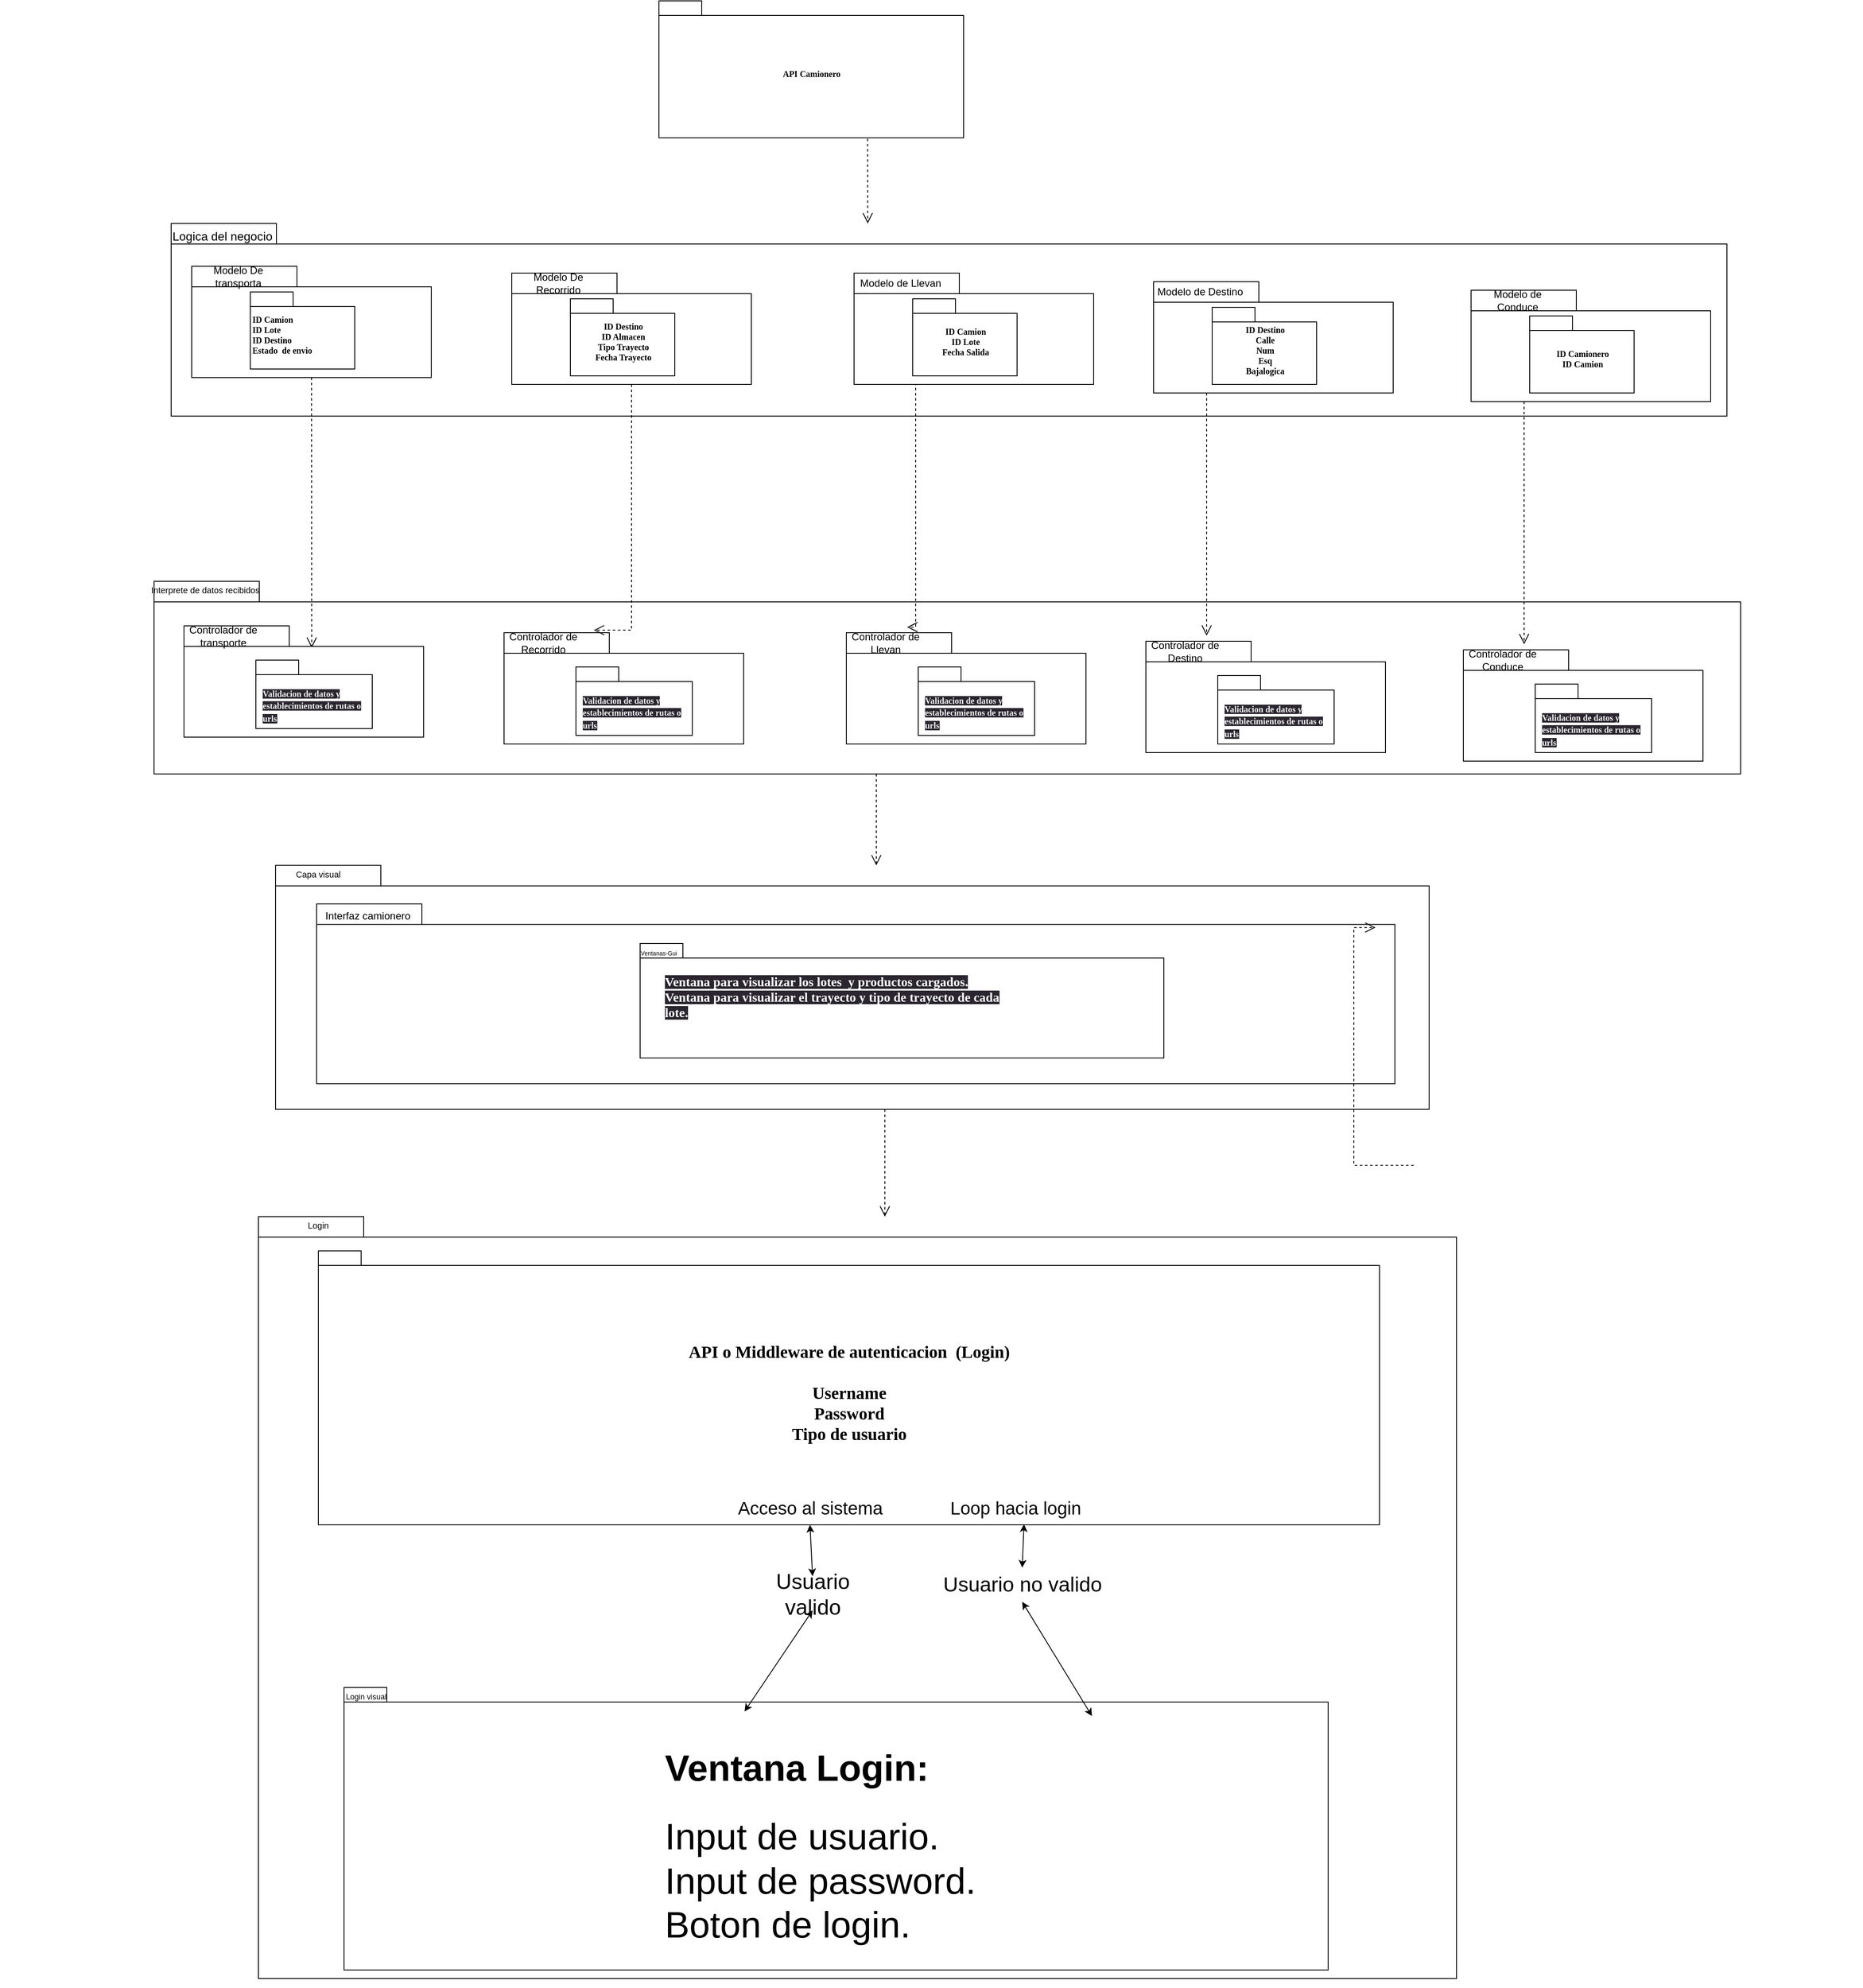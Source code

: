 <mxfile version="21.7.5" type="device">
  <diagram name="Página-1" id="024lwPAe5Bx0z_39xlem">
    <mxGraphModel dx="-41" dy="1840" grid="1" gridSize="10" guides="1" tooltips="1" connect="1" arrows="1" fold="1" page="1" pageScale="1" pageWidth="827" pageHeight="1169" math="0" shadow="0">
      <root>
        <mxCell id="0" />
        <mxCell id="1" parent="0" />
        <mxCell id="djlYtr4ATTn-LCk13fzj-1" value="" style="group" parent="1" vertex="1" connectable="0">
          <mxGeometry x="3300" y="1620" width="1741.5" height="700" as="geometry" />
        </mxCell>
        <mxCell id="djlYtr4ATTn-LCk13fzj-2" value="&lt;font style=&quot;font-size: 20px;&quot;&gt;API o Middleware de autenticacion&amp;nbsp; (Login)&lt;br&gt;&lt;br&gt;Username&lt;br&gt;Password&lt;br&gt;Tipo de usuario&lt;/font&gt;" style="shape=folder;fontStyle=1;spacingTop=10;tabWidth=50;tabHeight=17;tabPosition=left;html=1;rounded=0;shadow=0;comic=0;labelBackgroundColor=none;strokeWidth=1;fontFamily=Verdana;fontSize=10;align=center;" parent="djlYtr4ATTn-LCk13fzj-1" vertex="1">
          <mxGeometry y="-160" width="1240" height="320" as="geometry" />
        </mxCell>
        <mxCell id="djlYtr4ATTn-LCk13fzj-3" value="&lt;font style=&quot;font-size: 21px;&quot;&gt;Acceso al sistema&lt;/font&gt;" style="text;html=1;strokeColor=none;fillColor=none;align=center;verticalAlign=middle;whiteSpace=wrap;rounded=0;" parent="djlYtr4ATTn-LCk13fzj-1" vertex="1">
          <mxGeometry x="477.5" y="120" width="194" height="40" as="geometry" />
        </mxCell>
        <mxCell id="djlYtr4ATTn-LCk13fzj-4" value="&lt;font style=&quot;font-size: 21px;&quot;&gt;Loop hacia login&lt;/font&gt;" style="text;html=1;strokeColor=none;fillColor=none;align=center;verticalAlign=middle;whiteSpace=wrap;rounded=0;" parent="djlYtr4ATTn-LCk13fzj-1" vertex="1">
          <mxGeometry x="717.5" y="120" width="194" height="40" as="geometry" />
        </mxCell>
        <mxCell id="N6MpFDp5-PgLZTz_BcIa-59" value="" style="shape=folder;fontStyle=1;spacingTop=10;tabWidth=123;tabHeight=24;tabPosition=left;html=1;rounded=0;shadow=0;comic=0;labelBackgroundColor=none;strokeWidth=1;fontFamily=Verdana;fontSize=10;align=center;fillColor=none;" vertex="1" parent="djlYtr4ATTn-LCk13fzj-1">
          <mxGeometry x="-70" y="-200" width="1400" height="890" as="geometry" />
        </mxCell>
        <mxCell id="djlYtr4ATTn-LCk13fzj-8" value="" style="shape=folder;fontStyle=1;spacingTop=10;tabWidth=50;tabHeight=17;tabPosition=left;html=1;rounded=0;shadow=0;comic=0;labelBackgroundColor=none;strokeWidth=1;fontFamily=Verdana;fontSize=10;align=center;" parent="1" vertex="1">
          <mxGeometry x="3330" y="1970" width="1150" height="330" as="geometry" />
        </mxCell>
        <mxCell id="djlYtr4ATTn-LCk13fzj-9" value="&lt;font style=&quot;font-size: 9px;&quot;&gt;Login visual&lt;/font&gt;" style="text;html=1;strokeColor=none;fillColor=none;align=center;verticalAlign=middle;whiteSpace=wrap;rounded=0;" parent="1" vertex="1">
          <mxGeometry x="3320" y="1960" width="72" height="40" as="geometry" />
        </mxCell>
        <mxCell id="djlYtr4ATTn-LCk13fzj-10" value="&lt;h1 style=&quot;font-size: 43px;&quot;&gt;&lt;span style=&quot;background-color: initial;&quot;&gt;&lt;font style=&quot;font-size: 43px;&quot;&gt;Ventana Login:&lt;/font&gt;&lt;/span&gt;&lt;/h1&gt;&lt;div style=&quot;font-size: 43px;&quot;&gt;&lt;span style=&quot;background-color: initial;&quot;&gt;&lt;font style=&quot;font-size: 43px;&quot;&gt;Input de usuario.&lt;/font&gt;&lt;/span&gt;&lt;/div&gt;&lt;div style=&quot;font-size: 43px;&quot;&gt;&lt;span style=&quot;background-color: initial;&quot;&gt;&lt;font style=&quot;font-size: 43px;&quot;&gt;Input de password.&lt;/font&gt;&lt;/span&gt;&lt;/div&gt;&lt;div style=&quot;font-size: 43px;&quot;&gt;&lt;font style=&quot;font-size: 43px;&quot;&gt;Boton de login.&lt;/font&gt;&lt;/div&gt;" style="text;html=1;strokeColor=none;fillColor=none;spacing=5;spacingTop=-20;whiteSpace=wrap;overflow=hidden;rounded=0;" parent="1" vertex="1">
          <mxGeometry x="3700" y="2020" width="550" height="270" as="geometry" />
        </mxCell>
        <mxCell id="djlYtr4ATTn-LCk13fzj-11" value="&lt;font style=&quot;font-size: 25px;&quot;&gt;Usuario valido&lt;/font&gt;" style="text;html=1;strokeColor=none;fillColor=none;align=center;verticalAlign=middle;whiteSpace=wrap;rounded=0;" parent="1" vertex="1">
          <mxGeometry x="3797.5" y="1840" width="160" height="40" as="geometry" />
        </mxCell>
        <mxCell id="djlYtr4ATTn-LCk13fzj-12" value="&lt;font style=&quot;font-size: 24px;&quot;&gt;Usuario no valido&lt;/font&gt;" style="text;html=1;strokeColor=none;fillColor=none;align=center;verticalAlign=middle;whiteSpace=wrap;rounded=0;" parent="1" vertex="1">
          <mxGeometry x="4027.5" y="1830" width="190" height="40" as="geometry" />
        </mxCell>
        <mxCell id="djlYtr4ATTn-LCk13fzj-13" value="" style="endArrow=classic;startArrow=classic;html=1;rounded=0;exitX=0.5;exitY=0;exitDx=0;exitDy=0;entryX=0.5;entryY=1;entryDx=0;entryDy=0;" parent="1" source="djlYtr4ATTn-LCk13fzj-11" target="djlYtr4ATTn-LCk13fzj-3" edge="1">
          <mxGeometry width="50" height="50" relative="1" as="geometry">
            <mxPoint x="3837.5" y="1830" as="sourcePoint" />
            <mxPoint x="3887.5" y="1780" as="targetPoint" />
          </mxGeometry>
        </mxCell>
        <mxCell id="djlYtr4ATTn-LCk13fzj-14" value="" style="endArrow=classic;startArrow=classic;html=1;rounded=0;entryX=0.5;entryY=1;entryDx=0;entryDy=0;exitX=0.407;exitY=0.085;exitDx=0;exitDy=0;exitPerimeter=0;" parent="1" source="djlYtr4ATTn-LCk13fzj-8" target="djlYtr4ATTn-LCk13fzj-11" edge="1">
          <mxGeometry width="50" height="50" relative="1" as="geometry">
            <mxPoint x="3857.5" y="1940" as="sourcePoint" />
            <mxPoint x="3907.5" y="1890" as="targetPoint" />
          </mxGeometry>
        </mxCell>
        <mxCell id="djlYtr4ATTn-LCk13fzj-15" value="" style="endArrow=classic;startArrow=classic;html=1;rounded=0;exitX=0.5;exitY=0;exitDx=0;exitDy=0;entryX=0.665;entryY=0.998;entryDx=0;entryDy=0;entryPerimeter=0;" parent="1" source="djlYtr4ATTn-LCk13fzj-12" target="djlYtr4ATTn-LCk13fzj-2" edge="1">
          <mxGeometry width="50" height="50" relative="1" as="geometry">
            <mxPoint x="4114" y="1840" as="sourcePoint" />
            <mxPoint x="4111" y="1780" as="targetPoint" />
          </mxGeometry>
        </mxCell>
        <mxCell id="djlYtr4ATTn-LCk13fzj-16" value="" style="endArrow=classic;startArrow=classic;html=1;rounded=0;exitX=0.5;exitY=1;exitDx=0;exitDy=0;entryX=0.76;entryY=0.101;entryDx=0;entryDy=0;entryPerimeter=0;" parent="1" source="djlYtr4ATTn-LCk13fzj-12" target="djlYtr4ATTn-LCk13fzj-8" edge="1">
          <mxGeometry width="50" height="50" relative="1" as="geometry">
            <mxPoint x="4122.5" y="1850" as="sourcePoint" />
            <mxPoint x="4125.5" y="1793" as="targetPoint" />
          </mxGeometry>
        </mxCell>
        <mxCell id="djlYtr4ATTn-LCk13fzj-73" value="" style="group" parent="1" vertex="1" connectable="0">
          <mxGeometry x="3298" y="1054.81" width="1806" height="240" as="geometry" />
        </mxCell>
        <mxCell id="djlYtr4ATTn-LCk13fzj-74" value="" style="shape=folder;fontStyle=1;spacingTop=10;tabWidth=123;tabHeight=24;tabPosition=left;html=1;rounded=0;shadow=0;comic=0;labelBackgroundColor=none;strokeWidth=1;fontFamily=Verdana;fontSize=10;align=center;" parent="djlYtr4ATTn-LCk13fzj-73" vertex="1">
          <mxGeometry width="1260" height="210" as="geometry" />
        </mxCell>
        <mxCell id="djlYtr4ATTn-LCk13fzj-75" value="" style="shape=folder;fontStyle=1;spacingTop=10;tabWidth=50;tabHeight=17;tabPosition=left;html=1;rounded=0;shadow=0;comic=0;labelBackgroundColor=none;strokeWidth=1;fontFamily=Verdana;fontSize=10;align=center;" parent="djlYtr4ATTn-LCk13fzj-73" vertex="1">
          <mxGeometry x="378" y="46.15" width="612" height="133.85" as="geometry" />
        </mxCell>
        <mxCell id="djlYtr4ATTn-LCk13fzj-76" value="Interfaz camionero" style="text;html=1;strokeColor=none;fillColor=none;align=center;verticalAlign=middle;whiteSpace=wrap;rounded=0;" parent="djlYtr4ATTn-LCk13fzj-73" vertex="1">
          <mxGeometry x="-30" y="-7.5" width="180" height="42.69" as="geometry" />
        </mxCell>
        <mxCell id="djlYtr4ATTn-LCk13fzj-77" value="&lt;div style=&quot;font-size: 15px;&quot;&gt;&lt;font color=&quot;#ffffff&quot; face=&quot;Verdana&quot;&gt;&lt;span style=&quot;background-color: rgb(42, 37, 47);&quot;&gt;&lt;b&gt;Ventana para visualizar los lotes&amp;nbsp; y productos cargados.&lt;/b&gt;&lt;/span&gt;&lt;/font&gt;&lt;/div&gt;&lt;div style=&quot;font-size: 15px;&quot;&gt;&lt;font color=&quot;#ffffff&quot; face=&quot;Verdana&quot;&gt;&lt;span style=&quot;background-color: rgb(42, 37, 47);&quot;&gt;&lt;b&gt;Ventana para visualizar el trayecto y tipo de trayecto de cada lote.&lt;/b&gt;&lt;/span&gt;&lt;/font&gt;&lt;/div&gt;" style="text;whiteSpace=wrap;html=1;align=left;" parent="djlYtr4ATTn-LCk13fzj-73" vertex="1">
          <mxGeometry x="405" y="75" width="415" height="95" as="geometry" />
        </mxCell>
        <mxCell id="djlYtr4ATTn-LCk13fzj-78" value="&lt;font style=&quot;font-size: 7px;&quot;&gt;Ventanas-Gui&lt;/font&gt;" style="text;html=1;strokeColor=none;fillColor=none;align=center;verticalAlign=middle;whiteSpace=wrap;rounded=0;" parent="djlYtr4ATTn-LCk13fzj-73" vertex="1">
          <mxGeometry x="350" y="46.15" width="100" height="20" as="geometry" />
        </mxCell>
        <mxCell id="N6MpFDp5-PgLZTz_BcIa-60" value="" style="shape=folder;fontStyle=1;spacingTop=10;tabWidth=123;tabHeight=24;tabPosition=left;html=1;rounded=0;shadow=0;comic=0;labelBackgroundColor=none;strokeWidth=1;fontFamily=Verdana;fontSize=10;align=center;fillColor=none;" vertex="1" parent="djlYtr4ATTn-LCk13fzj-73">
          <mxGeometry x="-48" y="-45" width="1348" height="285" as="geometry" />
        </mxCell>
        <mxCell id="djlYtr4ATTn-LCk13fzj-103" style="rounded=0;html=1;dashed=1;labelBackgroundColor=none;startFill=0;endArrow=open;endFill=0;endSize=10;fontFamily=Verdana;fontSize=10;entryX=0.982;entryY=0.131;edgeStyle=elbowEdgeStyle;entryDx=0;entryDy=0;exitX=1;exitY=1;exitDx=0;exitDy=0;entryPerimeter=0;" parent="1" target="djlYtr4ATTn-LCk13fzj-74" edge="1">
          <mxGeometry relative="1" as="geometry">
            <mxPoint x="4580.0" y="1360" as="sourcePoint" />
            <mxPoint x="4380" y="1680" as="targetPoint" />
            <Array as="points">
              <mxPoint x="4510" y="1510" />
            </Array>
          </mxGeometry>
        </mxCell>
        <mxCell id="N6MpFDp5-PgLZTz_BcIa-1" value="" style="group" vertex="1" connectable="0" parent="1">
          <mxGeometry x="3698" width="356" height="160" as="geometry" />
        </mxCell>
        <mxCell id="N6MpFDp5-PgLZTz_BcIa-2" value="API Camionero" style="shape=folder;fontStyle=1;spacingTop=10;tabWidth=50;tabHeight=17;tabPosition=left;html=1;rounded=0;shadow=0;comic=0;labelBackgroundColor=none;strokeWidth=1;fontFamily=Verdana;fontSize=10;align=center;" vertex="1" parent="N6MpFDp5-PgLZTz_BcIa-1">
          <mxGeometry width="356" height="160" as="geometry" />
        </mxCell>
        <mxCell id="N6MpFDp5-PgLZTz_BcIa-3" value="" style="group" vertex="1" connectable="0" parent="1">
          <mxGeometry x="3152" y="310" width="1490" height="220.5" as="geometry" />
        </mxCell>
        <mxCell id="N6MpFDp5-PgLZTz_BcIa-4" value="" style="shape=folder;fontStyle=1;spacingTop=10;tabWidth=123;tabHeight=24;tabPosition=left;html=1;rounded=0;shadow=0;comic=0;labelBackgroundColor=none;strokeWidth=1;fontFamily=Verdana;fontSize=10;align=center;" vertex="1" parent="N6MpFDp5-PgLZTz_BcIa-3">
          <mxGeometry width="280" height="130" as="geometry" />
        </mxCell>
        <mxCell id="N6MpFDp5-PgLZTz_BcIa-5" value="ID Camion&lt;br&gt;ID Lote&lt;br&gt;ID Destino&lt;br&gt;Estado&amp;nbsp; de envio" style="shape=folder;fontStyle=1;spacingTop=10;tabWidth=50;tabHeight=17;tabPosition=left;html=1;rounded=0;shadow=0;comic=0;labelBackgroundColor=none;strokeWidth=1;fontFamily=Verdana;fontSize=10;align=left;" vertex="1" parent="N6MpFDp5-PgLZTz_BcIa-3">
          <mxGeometry x="68.5" y="30" width="122" height="90" as="geometry" />
        </mxCell>
        <mxCell id="N6MpFDp5-PgLZTz_BcIa-6" value="Modelo De transporta" style="text;html=1;strokeColor=none;fillColor=none;align=center;verticalAlign=middle;whiteSpace=wrap;rounded=0;" vertex="1" parent="N6MpFDp5-PgLZTz_BcIa-3">
          <mxGeometry y="-8" width="109" height="40" as="geometry" />
        </mxCell>
        <mxCell id="N6MpFDp5-PgLZTz_BcIa-7" style="rounded=0;html=1;dashed=1;labelBackgroundColor=none;startFill=0;endArrow=open;endFill=0;endSize=10;fontFamily=Verdana;fontSize=10;entryX=0.533;entryY=0.198;entryDx=0;entryDy=0;entryPerimeter=0;" edge="1" parent="1" source="N6MpFDp5-PgLZTz_BcIa-4" target="N6MpFDp5-PgLZTz_BcIa-9">
          <mxGeometry relative="1" as="geometry">
            <mxPoint x="3624" y="510" as="targetPoint" />
          </mxGeometry>
        </mxCell>
        <mxCell id="N6MpFDp5-PgLZTz_BcIa-8" value="" style="group" vertex="1" connectable="0" parent="1">
          <mxGeometry x="3143" y="730" width="280" height="130" as="geometry" />
        </mxCell>
        <mxCell id="N6MpFDp5-PgLZTz_BcIa-9" value="" style="shape=folder;fontStyle=1;spacingTop=10;tabWidth=123;tabHeight=24;tabPosition=left;html=1;rounded=0;shadow=0;comic=0;labelBackgroundColor=none;strokeWidth=1;fontFamily=Verdana;fontSize=10;align=center;" vertex="1" parent="N6MpFDp5-PgLZTz_BcIa-8">
          <mxGeometry width="280" height="130" as="geometry" />
        </mxCell>
        <mxCell id="N6MpFDp5-PgLZTz_BcIa-10" value="" style="shape=folder;fontStyle=1;spacingTop=10;tabWidth=50;tabHeight=17;tabPosition=left;html=1;rounded=0;shadow=0;comic=0;labelBackgroundColor=none;strokeWidth=1;fontFamily=Verdana;fontSize=10;align=center;" vertex="1" parent="N6MpFDp5-PgLZTz_BcIa-8">
          <mxGeometry x="84" y="40" width="136" height="80" as="geometry" />
        </mxCell>
        <mxCell id="N6MpFDp5-PgLZTz_BcIa-11" value="Controlador de transporte" style="text;html=1;strokeColor=none;fillColor=none;align=center;verticalAlign=middle;whiteSpace=wrap;rounded=0;" vertex="1" parent="N6MpFDp5-PgLZTz_BcIa-8">
          <mxGeometry x="-4" y="-6.5" width="100" height="37" as="geometry" />
        </mxCell>
        <mxCell id="N6MpFDp5-PgLZTz_BcIa-12" value="&lt;span style=&quot;color: rgb(240, 240, 240); font-family: Verdana; font-size: 10px; font-style: normal; font-variant-ligatures: normal; font-variant-caps: normal; font-weight: 700; letter-spacing: normal; orphans: 2; text-align: center; text-indent: 0px; text-transform: none; widows: 2; word-spacing: 0px; -webkit-text-stroke-width: 0px; background-color: rgb(42, 37, 47); text-decoration-thickness: initial; text-decoration-style: initial; text-decoration-color: initial; float: none; display: inline !important;&quot;&gt;Validacion de datos y &lt;br&gt;establecimientos de rutas o urls&lt;/span&gt;" style="text;whiteSpace=wrap;html=1;" vertex="1" parent="N6MpFDp5-PgLZTz_BcIa-8">
          <mxGeometry x="90" y="65" width="124" height="52.5" as="geometry" />
        </mxCell>
        <mxCell id="N6MpFDp5-PgLZTz_BcIa-13" value="" style="group" vertex="1" connectable="0" parent="1">
          <mxGeometry x="3526" y="318" width="280" height="257" as="geometry" />
        </mxCell>
        <mxCell id="N6MpFDp5-PgLZTz_BcIa-14" value="" style="shape=folder;fontStyle=1;spacingTop=10;tabWidth=123;tabHeight=24;tabPosition=left;html=1;rounded=0;shadow=0;comic=0;labelBackgroundColor=none;strokeWidth=1;fontFamily=Verdana;fontSize=10;align=center;" vertex="1" parent="N6MpFDp5-PgLZTz_BcIa-13">
          <mxGeometry width="280" height="130" as="geometry" />
        </mxCell>
        <mxCell id="N6MpFDp5-PgLZTz_BcIa-15" value="ID Destino&lt;br&gt;ID Almacen&lt;br&gt;Tipo Trayecto&lt;br&gt;Fecha Trayecto" style="shape=folder;fontStyle=1;spacingTop=10;tabWidth=50;tabHeight=17;tabPosition=left;html=1;rounded=0;shadow=0;comic=0;labelBackgroundColor=none;strokeWidth=1;fontFamily=Verdana;fontSize=10;align=center;" vertex="1" parent="N6MpFDp5-PgLZTz_BcIa-13">
          <mxGeometry x="68.5" y="30" width="122" height="90" as="geometry" />
        </mxCell>
        <mxCell id="N6MpFDp5-PgLZTz_BcIa-16" value="Modelo De Recorrido" style="text;html=1;strokeColor=none;fillColor=none;align=center;verticalAlign=middle;whiteSpace=wrap;rounded=0;" vertex="1" parent="N6MpFDp5-PgLZTz_BcIa-13">
          <mxGeometry y="-8" width="109" height="40" as="geometry" />
        </mxCell>
        <mxCell id="N6MpFDp5-PgLZTz_BcIa-17" value="" style="group" vertex="1" connectable="0" parent="1">
          <mxGeometry x="3517" y="738" width="280" height="130" as="geometry" />
        </mxCell>
        <mxCell id="N6MpFDp5-PgLZTz_BcIa-18" value="" style="shape=folder;fontStyle=1;spacingTop=10;tabWidth=123;tabHeight=24;tabPosition=left;html=1;rounded=0;shadow=0;comic=0;labelBackgroundColor=none;strokeWidth=1;fontFamily=Verdana;fontSize=10;align=center;" vertex="1" parent="N6MpFDp5-PgLZTz_BcIa-17">
          <mxGeometry width="280" height="130" as="geometry" />
        </mxCell>
        <mxCell id="N6MpFDp5-PgLZTz_BcIa-19" value="" style="shape=folder;fontStyle=1;spacingTop=10;tabWidth=50;tabHeight=17;tabPosition=left;html=1;rounded=0;shadow=0;comic=0;labelBackgroundColor=none;strokeWidth=1;fontFamily=Verdana;fontSize=10;align=center;" vertex="1" parent="N6MpFDp5-PgLZTz_BcIa-17">
          <mxGeometry x="84" y="40" width="136" height="80" as="geometry" />
        </mxCell>
        <mxCell id="N6MpFDp5-PgLZTz_BcIa-20" value="Controlador de Recorrido" style="text;html=1;strokeColor=none;fillColor=none;align=center;verticalAlign=middle;whiteSpace=wrap;rounded=0;" vertex="1" parent="N6MpFDp5-PgLZTz_BcIa-17">
          <mxGeometry x="-4" y="-6.5" width="100" height="37" as="geometry" />
        </mxCell>
        <mxCell id="N6MpFDp5-PgLZTz_BcIa-21" value="&lt;span style=&quot;color: rgb(240, 240, 240); font-family: Verdana; font-size: 10px; font-style: normal; font-variant-ligatures: normal; font-variant-caps: normal; font-weight: 700; letter-spacing: normal; orphans: 2; text-align: center; text-indent: 0px; text-transform: none; widows: 2; word-spacing: 0px; -webkit-text-stroke-width: 0px; background-color: rgb(42, 37, 47); text-decoration-thickness: initial; text-decoration-style: initial; text-decoration-color: initial; float: none; display: inline !important;&quot;&gt;Validacion de datos y &lt;br&gt;establecimientos de rutas o urls&lt;/span&gt;" style="text;whiteSpace=wrap;html=1;" vertex="1" parent="N6MpFDp5-PgLZTz_BcIa-17">
          <mxGeometry x="90" y="65" width="124" height="52.5" as="geometry" />
        </mxCell>
        <mxCell id="N6MpFDp5-PgLZTz_BcIa-22" value="" style="group" vertex="1" connectable="0" parent="1">
          <mxGeometry x="3926" y="318" width="280" height="130" as="geometry" />
        </mxCell>
        <mxCell id="N6MpFDp5-PgLZTz_BcIa-23" value="" style="shape=folder;fontStyle=1;spacingTop=10;tabWidth=123;tabHeight=24;tabPosition=left;html=1;rounded=0;shadow=0;comic=0;labelBackgroundColor=none;strokeWidth=1;fontFamily=Verdana;fontSize=10;align=center;" vertex="1" parent="N6MpFDp5-PgLZTz_BcIa-22">
          <mxGeometry width="280" height="130" as="geometry" />
        </mxCell>
        <mxCell id="N6MpFDp5-PgLZTz_BcIa-24" value="ID Camion&lt;br&gt;ID Lote&lt;br&gt;Fecha Salida" style="shape=folder;fontStyle=1;spacingTop=10;tabWidth=50;tabHeight=17;tabPosition=left;html=1;rounded=0;shadow=0;comic=0;labelBackgroundColor=none;strokeWidth=1;fontFamily=Verdana;fontSize=10;align=center;" vertex="1" parent="N6MpFDp5-PgLZTz_BcIa-22">
          <mxGeometry x="68.5" y="30" width="122" height="90" as="geometry" />
        </mxCell>
        <mxCell id="N6MpFDp5-PgLZTz_BcIa-25" value="Modelo de Llevan" style="text;html=1;strokeColor=none;fillColor=none;align=center;verticalAlign=middle;whiteSpace=wrap;rounded=0;" vertex="1" parent="N6MpFDp5-PgLZTz_BcIa-22">
          <mxGeometry y="-8" width="109" height="40" as="geometry" />
        </mxCell>
        <mxCell id="N6MpFDp5-PgLZTz_BcIa-26" value="" style="group" vertex="1" connectable="0" parent="1">
          <mxGeometry x="3917" y="738" width="280" height="130" as="geometry" />
        </mxCell>
        <mxCell id="N6MpFDp5-PgLZTz_BcIa-27" value="" style="shape=folder;fontStyle=1;spacingTop=10;tabWidth=123;tabHeight=24;tabPosition=left;html=1;rounded=0;shadow=0;comic=0;labelBackgroundColor=none;strokeWidth=1;fontFamily=Verdana;fontSize=10;align=center;" vertex="1" parent="N6MpFDp5-PgLZTz_BcIa-26">
          <mxGeometry width="280" height="130" as="geometry" />
        </mxCell>
        <mxCell id="N6MpFDp5-PgLZTz_BcIa-28" value="" style="shape=folder;fontStyle=1;spacingTop=10;tabWidth=50;tabHeight=17;tabPosition=left;html=1;rounded=0;shadow=0;comic=0;labelBackgroundColor=none;strokeWidth=1;fontFamily=Verdana;fontSize=10;align=center;" vertex="1" parent="N6MpFDp5-PgLZTz_BcIa-26">
          <mxGeometry x="84" y="40" width="136" height="80" as="geometry" />
        </mxCell>
        <mxCell id="N6MpFDp5-PgLZTz_BcIa-29" value="Controlador de Llevan" style="text;html=1;strokeColor=none;fillColor=none;align=center;verticalAlign=middle;whiteSpace=wrap;rounded=0;" vertex="1" parent="N6MpFDp5-PgLZTz_BcIa-26">
          <mxGeometry x="-4" y="-6.5" width="100" height="37" as="geometry" />
        </mxCell>
        <mxCell id="N6MpFDp5-PgLZTz_BcIa-30" value="&lt;span style=&quot;color: rgb(240, 240, 240); font-family: Verdana; font-size: 10px; font-style: normal; font-variant-ligatures: normal; font-variant-caps: normal; font-weight: 700; letter-spacing: normal; orphans: 2; text-align: center; text-indent: 0px; text-transform: none; widows: 2; word-spacing: 0px; -webkit-text-stroke-width: 0px; background-color: rgb(42, 37, 47); text-decoration-thickness: initial; text-decoration-style: initial; text-decoration-color: initial; float: none; display: inline !important;&quot;&gt;Validacion de datos y &lt;br&gt;establecimientos de rutas o urls&lt;/span&gt;" style="text;whiteSpace=wrap;html=1;" vertex="1" parent="N6MpFDp5-PgLZTz_BcIa-26">
          <mxGeometry x="90" y="65" width="124" height="52.5" as="geometry" />
        </mxCell>
        <mxCell id="N6MpFDp5-PgLZTz_BcIa-31" style="rounded=0;html=1;dashed=1;labelBackgroundColor=none;startFill=0;endArrow=open;endFill=0;endSize=10;fontFamily=Verdana;fontSize=10;edgeStyle=elbowEdgeStyle;exitX=0.685;exitY=1.006;exitDx=0;exitDy=0;exitPerimeter=0;" edge="1" parent="1" source="N6MpFDp5-PgLZTz_BcIa-2" target="N6MpFDp5-PgLZTz_BcIa-36">
          <mxGeometry relative="1" as="geometry">
            <mxPoint x="3747" y="100" as="sourcePoint" />
            <mxPoint x="3696" y="352" as="targetPoint" />
            <Array as="points">
              <mxPoint x="3942" y="240" />
            </Array>
          </mxGeometry>
        </mxCell>
        <mxCell id="N6MpFDp5-PgLZTz_BcIa-32" value="" style="group" vertex="1" connectable="0" parent="1">
          <mxGeometry x="4276" y="328" width="670" height="157" as="geometry" />
        </mxCell>
        <mxCell id="N6MpFDp5-PgLZTz_BcIa-33" value="" style="shape=folder;fontStyle=1;spacingTop=10;tabWidth=123;tabHeight=24;tabPosition=left;html=1;rounded=0;shadow=0;comic=0;labelBackgroundColor=none;strokeWidth=1;fontFamily=Verdana;fontSize=10;align=center;" vertex="1" parent="N6MpFDp5-PgLZTz_BcIa-32">
          <mxGeometry width="280" height="130" as="geometry" />
        </mxCell>
        <mxCell id="N6MpFDp5-PgLZTz_BcIa-34" value="ID Destino&lt;br&gt;Calle&lt;br&gt;Num&lt;br&gt;Esq&lt;br&gt;Bajalogica&lt;br&gt;" style="shape=folder;fontStyle=1;spacingTop=10;tabWidth=50;tabHeight=17;tabPosition=left;html=1;rounded=0;shadow=0;comic=0;labelBackgroundColor=none;strokeWidth=1;fontFamily=Verdana;fontSize=10;align=center;" vertex="1" parent="N6MpFDp5-PgLZTz_BcIa-32">
          <mxGeometry x="68.5" y="30" width="122" height="90" as="geometry" />
        </mxCell>
        <mxCell id="N6MpFDp5-PgLZTz_BcIa-35" value="Modelo de Destino&lt;br&gt;" style="text;html=1;strokeColor=none;fillColor=none;align=center;verticalAlign=middle;whiteSpace=wrap;rounded=0;" vertex="1" parent="N6MpFDp5-PgLZTz_BcIa-32">
          <mxGeometry y="-8" width="109" height="40" as="geometry" />
        </mxCell>
        <mxCell id="N6MpFDp5-PgLZTz_BcIa-36" value="" style="shape=folder;fontStyle=1;spacingTop=10;tabWidth=123;tabHeight=24;tabPosition=left;html=1;rounded=0;shadow=0;comic=0;labelBackgroundColor=none;strokeWidth=1;fontFamily=Verdana;fontSize=10;align=center;fillColor=none;" vertex="1" parent="N6MpFDp5-PgLZTz_BcIa-32">
          <mxGeometry x="-1148" y="-68" width="1818" height="225" as="geometry" />
        </mxCell>
        <mxCell id="N6MpFDp5-PgLZTz_BcIa-37" value="&lt;font style=&quot;font-size: 14px;&quot;&gt;Logica del negocio&lt;/font&gt;" style="text;html=1;strokeColor=none;fillColor=none;align=center;verticalAlign=middle;whiteSpace=wrap;rounded=0;" vertex="1" parent="N6MpFDp5-PgLZTz_BcIa-32">
          <mxGeometry x="-1328" y="-68" width="480" height="30" as="geometry" />
        </mxCell>
        <mxCell id="N6MpFDp5-PgLZTz_BcIa-38" value="" style="group" vertex="1" connectable="0" parent="1">
          <mxGeometry x="4267" y="748" width="280" height="130" as="geometry" />
        </mxCell>
        <mxCell id="N6MpFDp5-PgLZTz_BcIa-39" value="" style="shape=folder;fontStyle=1;spacingTop=10;tabWidth=123;tabHeight=24;tabPosition=left;html=1;rounded=0;shadow=0;comic=0;labelBackgroundColor=none;strokeWidth=1;fontFamily=Verdana;fontSize=10;align=center;" vertex="1" parent="N6MpFDp5-PgLZTz_BcIa-38">
          <mxGeometry width="280" height="130" as="geometry" />
        </mxCell>
        <mxCell id="N6MpFDp5-PgLZTz_BcIa-40" value="" style="shape=folder;fontStyle=1;spacingTop=10;tabWidth=50;tabHeight=17;tabPosition=left;html=1;rounded=0;shadow=0;comic=0;labelBackgroundColor=none;strokeWidth=1;fontFamily=Verdana;fontSize=10;align=center;" vertex="1" parent="N6MpFDp5-PgLZTz_BcIa-38">
          <mxGeometry x="84" y="40" width="136" height="80" as="geometry" />
        </mxCell>
        <mxCell id="N6MpFDp5-PgLZTz_BcIa-41" value="Controlador de Destino" style="text;html=1;strokeColor=none;fillColor=none;align=center;verticalAlign=middle;whiteSpace=wrap;rounded=0;" vertex="1" parent="N6MpFDp5-PgLZTz_BcIa-38">
          <mxGeometry x="-4" y="-6.5" width="100" height="37" as="geometry" />
        </mxCell>
        <mxCell id="N6MpFDp5-PgLZTz_BcIa-42" value="&lt;span style=&quot;color: rgb(240, 240, 240); font-family: Verdana; font-size: 10px; font-style: normal; font-variant-ligatures: normal; font-variant-caps: normal; font-weight: 700; letter-spacing: normal; orphans: 2; text-align: center; text-indent: 0px; text-transform: none; widows: 2; word-spacing: 0px; -webkit-text-stroke-width: 0px; background-color: rgb(42, 37, 47); text-decoration-thickness: initial; text-decoration-style: initial; text-decoration-color: initial; float: none; display: inline !important;&quot;&gt;Validacion de datos y &lt;br&gt;establecimientos de rutas o urls&lt;/span&gt;" style="text;whiteSpace=wrap;html=1;" vertex="1" parent="N6MpFDp5-PgLZTz_BcIa-38">
          <mxGeometry x="90" y="65" width="124" height="52.5" as="geometry" />
        </mxCell>
        <mxCell id="N6MpFDp5-PgLZTz_BcIa-43" style="rounded=0;html=1;dashed=1;labelBackgroundColor=none;startFill=0;endArrow=open;endFill=0;endSize=10;fontFamily=Verdana;fontSize=10;entryX=0.375;entryY=-0.023;edgeStyle=elbowEdgeStyle;entryDx=0;entryDy=0;exitX=0.5;exitY=1;exitDx=0;exitDy=0;exitPerimeter=0;entryPerimeter=0;" edge="1" parent="1" source="N6MpFDp5-PgLZTz_BcIa-14" target="N6MpFDp5-PgLZTz_BcIa-18">
          <mxGeometry relative="1" as="geometry">
            <mxPoint x="3812" y="87" as="sourcePoint" />
            <mxPoint x="3991" y="320" as="targetPoint" />
            <Array as="points">
              <mxPoint x="3666" y="570" />
            </Array>
          </mxGeometry>
        </mxCell>
        <mxCell id="N6MpFDp5-PgLZTz_BcIa-44" style="rounded=0;html=1;dashed=1;labelBackgroundColor=none;startFill=0;endArrow=open;endFill=0;endSize=10;fontFamily=Verdana;fontSize=10;entryX=0.75;entryY=0;edgeStyle=elbowEdgeStyle;entryDx=0;entryDy=0;exitX=0.5;exitY=1;exitDx=0;exitDy=0;exitPerimeter=0;" edge="1" parent="1" source="N6MpFDp5-PgLZTz_BcIa-23" target="N6MpFDp5-PgLZTz_BcIa-29">
          <mxGeometry relative="1" as="geometry">
            <mxPoint x="4092" y="530.5" as="sourcePoint" />
            <mxPoint x="4048" y="817.5" as="targetPoint" />
            <Array as="points">
              <mxPoint x="3998" y="600" />
            </Array>
          </mxGeometry>
        </mxCell>
        <mxCell id="N6MpFDp5-PgLZTz_BcIa-45" style="rounded=0;html=1;dashed=1;labelBackgroundColor=none;startFill=0;endArrow=open;endFill=0;endSize=10;fontFamily=Verdana;fontSize=10;entryX=0.75;entryY=0;edgeStyle=elbowEdgeStyle;entryDx=0;entryDy=0;" edge="1" parent="1" source="N6MpFDp5-PgLZTz_BcIa-33" target="N6MpFDp5-PgLZTz_BcIa-41">
          <mxGeometry relative="1" as="geometry">
            <mxPoint x="4466" y="490" as="sourcePoint" />
            <mxPoint x="4388" y="774" as="targetPoint" />
            <Array as="points" />
          </mxGeometry>
        </mxCell>
        <mxCell id="N6MpFDp5-PgLZTz_BcIa-46" value="&lt;font style=&quot;font-size: 10px;&quot;&gt;Interprete de datos recibidos&lt;/font&gt;" style="text;html=1;strokeColor=none;fillColor=none;align=center;verticalAlign=middle;whiteSpace=wrap;rounded=0;" vertex="1" parent="1">
          <mxGeometry x="2928" y="618" width="480" height="140" as="geometry" />
        </mxCell>
        <mxCell id="N6MpFDp5-PgLZTz_BcIa-47" value="" style="group" vertex="1" connectable="0" parent="1">
          <mxGeometry x="4647" y="338" width="280" height="130" as="geometry" />
        </mxCell>
        <mxCell id="N6MpFDp5-PgLZTz_BcIa-48" value="" style="shape=folder;fontStyle=1;spacingTop=10;tabWidth=123;tabHeight=24;tabPosition=left;html=1;rounded=0;shadow=0;comic=0;labelBackgroundColor=none;strokeWidth=1;fontFamily=Verdana;fontSize=10;align=center;" vertex="1" parent="N6MpFDp5-PgLZTz_BcIa-47">
          <mxGeometry width="280" height="130" as="geometry" />
        </mxCell>
        <mxCell id="N6MpFDp5-PgLZTz_BcIa-49" value="ID Camionero&lt;br&gt;ID Camion" style="shape=folder;fontStyle=1;spacingTop=10;tabWidth=50;tabHeight=17;tabPosition=left;html=1;rounded=0;shadow=0;comic=0;labelBackgroundColor=none;strokeWidth=1;fontFamily=Verdana;fontSize=10;align=center;" vertex="1" parent="N6MpFDp5-PgLZTz_BcIa-47">
          <mxGeometry x="68.5" y="30" width="122" height="90" as="geometry" />
        </mxCell>
        <mxCell id="N6MpFDp5-PgLZTz_BcIa-50" value="Modelo de Conduce" style="text;html=1;strokeColor=none;fillColor=none;align=center;verticalAlign=middle;whiteSpace=wrap;rounded=0;" vertex="1" parent="N6MpFDp5-PgLZTz_BcIa-47">
          <mxGeometry y="-8" width="109" height="40" as="geometry" />
        </mxCell>
        <mxCell id="N6MpFDp5-PgLZTz_BcIa-51" value="" style="group" vertex="1" connectable="0" parent="1">
          <mxGeometry x="4638" y="758" width="280" height="130" as="geometry" />
        </mxCell>
        <mxCell id="N6MpFDp5-PgLZTz_BcIa-52" value="" style="shape=folder;fontStyle=1;spacingTop=10;tabWidth=123;tabHeight=24;tabPosition=left;html=1;rounded=0;shadow=0;comic=0;labelBackgroundColor=none;strokeWidth=1;fontFamily=Verdana;fontSize=10;align=center;" vertex="1" parent="N6MpFDp5-PgLZTz_BcIa-51">
          <mxGeometry width="280" height="130" as="geometry" />
        </mxCell>
        <mxCell id="N6MpFDp5-PgLZTz_BcIa-53" value="" style="shape=folder;fontStyle=1;spacingTop=10;tabWidth=50;tabHeight=17;tabPosition=left;html=1;rounded=0;shadow=0;comic=0;labelBackgroundColor=none;strokeWidth=1;fontFamily=Verdana;fontSize=10;align=center;" vertex="1" parent="N6MpFDp5-PgLZTz_BcIa-51">
          <mxGeometry x="84" y="40" width="136" height="80" as="geometry" />
        </mxCell>
        <mxCell id="N6MpFDp5-PgLZTz_BcIa-54" value="Controlador de Conduce" style="text;html=1;strokeColor=none;fillColor=none;align=center;verticalAlign=middle;whiteSpace=wrap;rounded=0;" vertex="1" parent="N6MpFDp5-PgLZTz_BcIa-51">
          <mxGeometry x="-4" y="-6.5" width="100" height="37" as="geometry" />
        </mxCell>
        <mxCell id="N6MpFDp5-PgLZTz_BcIa-55" value="&lt;span style=&quot;color: rgb(240, 240, 240); font-family: Verdana; font-size: 10px; font-style: normal; font-variant-ligatures: normal; font-variant-caps: normal; font-weight: 700; letter-spacing: normal; orphans: 2; text-align: center; text-indent: 0px; text-transform: none; widows: 2; word-spacing: 0px; -webkit-text-stroke-width: 0px; background-color: rgb(42, 37, 47); text-decoration-thickness: initial; text-decoration-style: initial; text-decoration-color: initial; float: none; display: inline !important;&quot;&gt;Validacion de datos y &lt;br&gt;establecimientos de rutas o urls&lt;/span&gt;" style="text;whiteSpace=wrap;html=1;" vertex="1" parent="N6MpFDp5-PgLZTz_BcIa-51">
          <mxGeometry x="90" y="65" width="124" height="52.5" as="geometry" />
        </mxCell>
        <mxCell id="N6MpFDp5-PgLZTz_BcIa-56" style="rounded=0;html=1;dashed=1;labelBackgroundColor=none;startFill=0;endArrow=open;endFill=0;endSize=10;fontFamily=Verdana;fontSize=10;entryX=0.75;entryY=0;edgeStyle=elbowEdgeStyle;entryDx=0;entryDy=0;" edge="1" parent="1" source="N6MpFDp5-PgLZTz_BcIa-48" target="N6MpFDp5-PgLZTz_BcIa-54">
          <mxGeometry relative="1" as="geometry">
            <mxPoint x="4837" y="500" as="sourcePoint" />
            <mxPoint x="4759" y="784" as="targetPoint" />
            <Array as="points" />
          </mxGeometry>
        </mxCell>
        <mxCell id="N6MpFDp5-PgLZTz_BcIa-57" value="" style="shape=folder;fontStyle=1;spacingTop=10;tabWidth=123;tabHeight=24;tabPosition=left;html=1;rounded=0;shadow=0;comic=0;labelBackgroundColor=none;strokeWidth=1;fontFamily=Verdana;fontSize=10;align=center;fillColor=none;" vertex="1" parent="1">
          <mxGeometry x="3108" y="678" width="1854" height="225" as="geometry" />
        </mxCell>
        <mxCell id="djlYtr4ATTn-LCk13fzj-88" value="&lt;font style=&quot;font-size: 10px;&quot;&gt;Capa visual&lt;/font&gt;" style="text;html=1;strokeColor=none;fillColor=none;align=center;verticalAlign=middle;whiteSpace=wrap;rounded=0;" parent="1" vertex="1">
          <mxGeometry x="3060" y="950" width="480" height="140" as="geometry" />
        </mxCell>
        <mxCell id="N6MpFDp5-PgLZTz_BcIa-61" style="rounded=0;html=1;dashed=1;labelBackgroundColor=none;startFill=0;endArrow=open;endFill=0;endSize=10;fontFamily=Verdana;fontSize=10;edgeStyle=elbowEdgeStyle;" edge="1" parent="1" source="N6MpFDp5-PgLZTz_BcIa-57" target="N6MpFDp5-PgLZTz_BcIa-60">
          <mxGeometry relative="1" as="geometry">
            <mxPoint x="3952" y="171" as="sourcePoint" />
            <mxPoint x="3952" y="270" as="targetPoint" />
            <Array as="points">
              <mxPoint x="3952" y="940" />
            </Array>
          </mxGeometry>
        </mxCell>
        <mxCell id="N6MpFDp5-PgLZTz_BcIa-62" style="rounded=0;html=1;dashed=1;labelBackgroundColor=none;startFill=0;endArrow=open;endFill=0;endSize=10;fontFamily=Verdana;fontSize=10;edgeStyle=elbowEdgeStyle;" edge="1" parent="1" source="N6MpFDp5-PgLZTz_BcIa-60" target="N6MpFDp5-PgLZTz_BcIa-59">
          <mxGeometry relative="1" as="geometry">
            <mxPoint x="3962" y="181" as="sourcePoint" />
            <mxPoint x="3962" y="280" as="targetPoint" />
            <Array as="points">
              <mxPoint x="3962" y="1390" />
            </Array>
          </mxGeometry>
        </mxCell>
        <mxCell id="N6MpFDp5-PgLZTz_BcIa-63" value="&lt;font style=&quot;font-size: 10px;&quot;&gt;Login&lt;/font&gt;" style="text;html=1;strokeColor=none;fillColor=none;align=center;verticalAlign=middle;whiteSpace=wrap;rounded=0;" vertex="1" parent="1">
          <mxGeometry x="3060" y="1360" width="480" height="140" as="geometry" />
        </mxCell>
      </root>
    </mxGraphModel>
  </diagram>
</mxfile>
